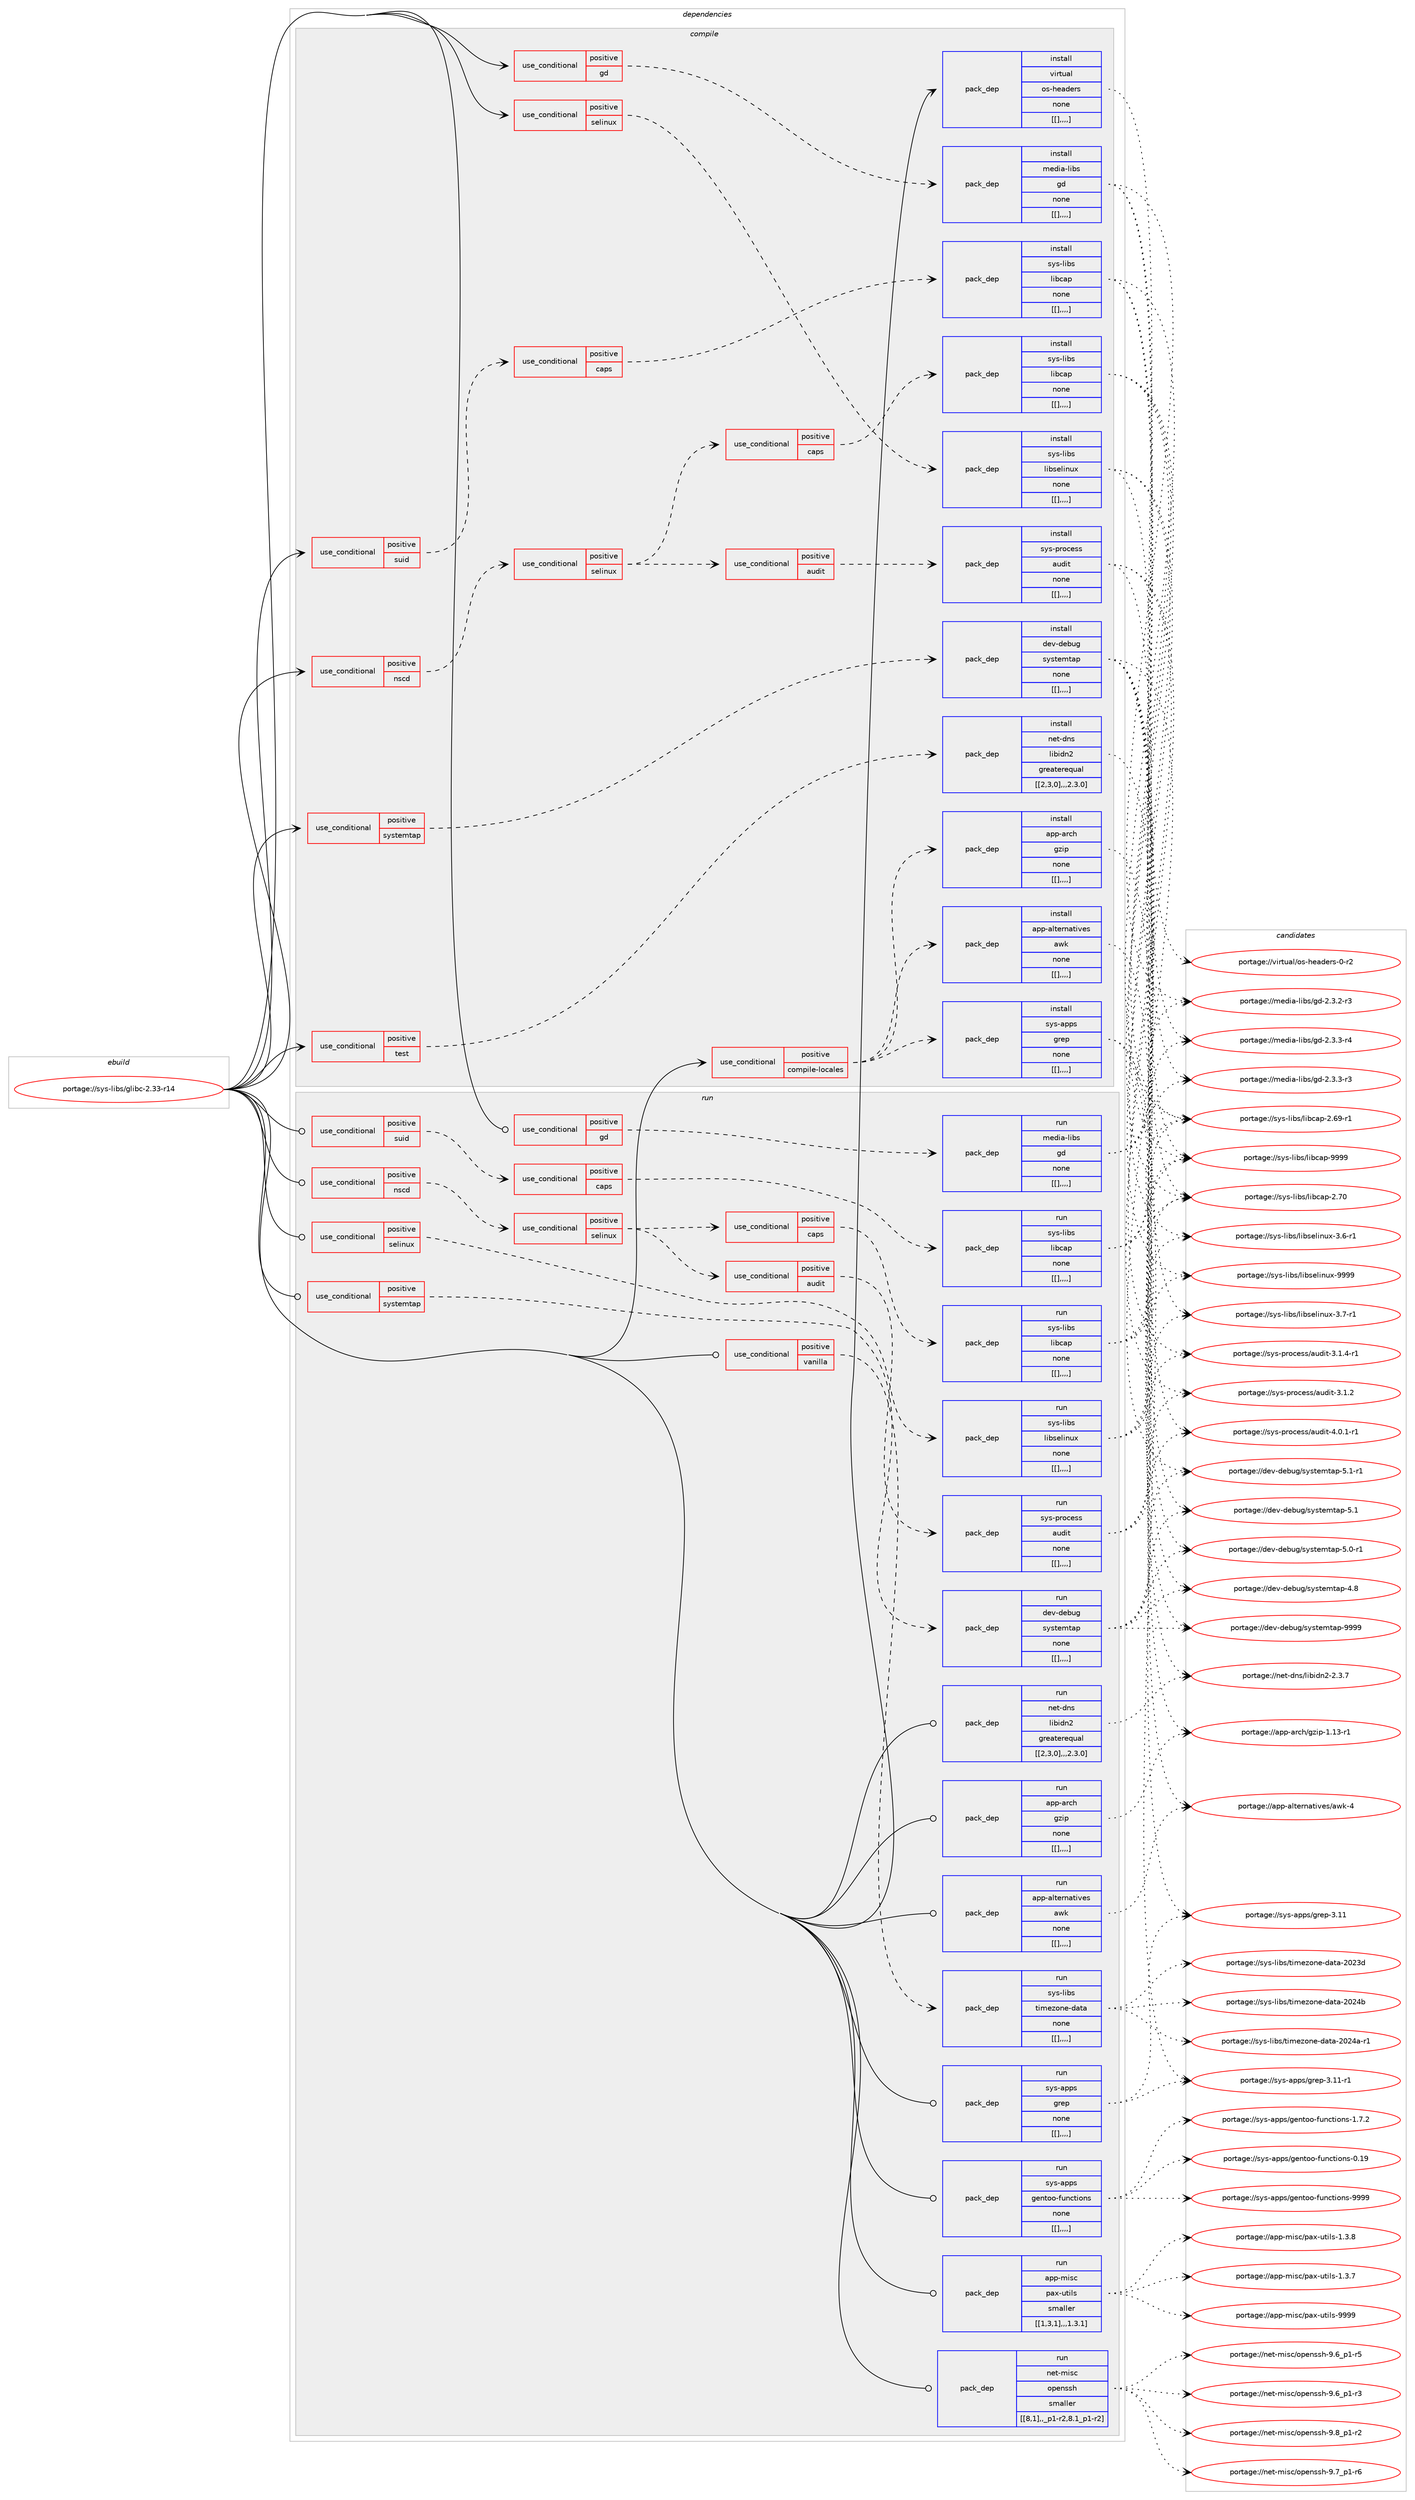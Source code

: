 digraph prolog {

# *************
# Graph options
# *************

newrank=true;
concentrate=true;
compound=true;
graph [rankdir=LR,fontname=Helvetica,fontsize=10,ranksep=1.5];#, ranksep=2.5, nodesep=0.2];
edge  [arrowhead=vee];
node  [fontname=Helvetica,fontsize=10];

# **********
# The ebuild
# **********

subgraph cluster_leftcol {
color=gray;
label=<<i>ebuild</i>>;
id [label="portage://sys-libs/glibc-2.33-r14", color=red, width=4, href="../sys-libs/glibc-2.33-r14.svg"];
}

# ****************
# The dependencies
# ****************

subgraph cluster_midcol {
color=gray;
label=<<i>dependencies</i>>;
subgraph cluster_compile {
fillcolor="#eeeeee";
style=filled;
label=<<i>compile</i>>;
subgraph cond9211 {
dependency25004 [label=<<TABLE BORDER="0" CELLBORDER="1" CELLSPACING="0" CELLPADDING="4"><TR><TD ROWSPAN="3" CELLPADDING="10">use_conditional</TD></TR><TR><TD>positive</TD></TR><TR><TD>compile-locales</TD></TR></TABLE>>, shape=none, color=red];
subgraph pack15717 {
dependency25005 [label=<<TABLE BORDER="0" CELLBORDER="1" CELLSPACING="0" CELLPADDING="4" WIDTH="220"><TR><TD ROWSPAN="6" CELLPADDING="30">pack_dep</TD></TR><TR><TD WIDTH="110">install</TD></TR><TR><TD>app-arch</TD></TR><TR><TD>gzip</TD></TR><TR><TD>none</TD></TR><TR><TD>[[],,,,]</TD></TR></TABLE>>, shape=none, color=blue];
}
dependency25004:e -> dependency25005:w [weight=20,style="dashed",arrowhead="vee"];
subgraph pack15718 {
dependency25006 [label=<<TABLE BORDER="0" CELLBORDER="1" CELLSPACING="0" CELLPADDING="4" WIDTH="220"><TR><TD ROWSPAN="6" CELLPADDING="30">pack_dep</TD></TR><TR><TD WIDTH="110">install</TD></TR><TR><TD>sys-apps</TD></TR><TR><TD>grep</TD></TR><TR><TD>none</TD></TR><TR><TD>[[],,,,]</TD></TR></TABLE>>, shape=none, color=blue];
}
dependency25004:e -> dependency25006:w [weight=20,style="dashed",arrowhead="vee"];
subgraph pack15719 {
dependency25007 [label=<<TABLE BORDER="0" CELLBORDER="1" CELLSPACING="0" CELLPADDING="4" WIDTH="220"><TR><TD ROWSPAN="6" CELLPADDING="30">pack_dep</TD></TR><TR><TD WIDTH="110">install</TD></TR><TR><TD>app-alternatives</TD></TR><TR><TD>awk</TD></TR><TR><TD>none</TD></TR><TR><TD>[[],,,,]</TD></TR></TABLE>>, shape=none, color=blue];
}
dependency25004:e -> dependency25007:w [weight=20,style="dashed",arrowhead="vee"];
}
id:e -> dependency25004:w [weight=20,style="solid",arrowhead="vee"];
subgraph cond9212 {
dependency25008 [label=<<TABLE BORDER="0" CELLBORDER="1" CELLSPACING="0" CELLPADDING="4"><TR><TD ROWSPAN="3" CELLPADDING="10">use_conditional</TD></TR><TR><TD>positive</TD></TR><TR><TD>gd</TD></TR></TABLE>>, shape=none, color=red];
subgraph pack15720 {
dependency25009 [label=<<TABLE BORDER="0" CELLBORDER="1" CELLSPACING="0" CELLPADDING="4" WIDTH="220"><TR><TD ROWSPAN="6" CELLPADDING="30">pack_dep</TD></TR><TR><TD WIDTH="110">install</TD></TR><TR><TD>media-libs</TD></TR><TR><TD>gd</TD></TR><TR><TD>none</TD></TR><TR><TD>[[],,,,]</TD></TR></TABLE>>, shape=none, color=blue];
}
dependency25008:e -> dependency25009:w [weight=20,style="dashed",arrowhead="vee"];
}
id:e -> dependency25008:w [weight=20,style="solid",arrowhead="vee"];
subgraph cond9213 {
dependency25010 [label=<<TABLE BORDER="0" CELLBORDER="1" CELLSPACING="0" CELLPADDING="4"><TR><TD ROWSPAN="3" CELLPADDING="10">use_conditional</TD></TR><TR><TD>positive</TD></TR><TR><TD>nscd</TD></TR></TABLE>>, shape=none, color=red];
subgraph cond9214 {
dependency25011 [label=<<TABLE BORDER="0" CELLBORDER="1" CELLSPACING="0" CELLPADDING="4"><TR><TD ROWSPAN="3" CELLPADDING="10">use_conditional</TD></TR><TR><TD>positive</TD></TR><TR><TD>selinux</TD></TR></TABLE>>, shape=none, color=red];
subgraph cond9215 {
dependency25012 [label=<<TABLE BORDER="0" CELLBORDER="1" CELLSPACING="0" CELLPADDING="4"><TR><TD ROWSPAN="3" CELLPADDING="10">use_conditional</TD></TR><TR><TD>positive</TD></TR><TR><TD>audit</TD></TR></TABLE>>, shape=none, color=red];
subgraph pack15721 {
dependency25013 [label=<<TABLE BORDER="0" CELLBORDER="1" CELLSPACING="0" CELLPADDING="4" WIDTH="220"><TR><TD ROWSPAN="6" CELLPADDING="30">pack_dep</TD></TR><TR><TD WIDTH="110">install</TD></TR><TR><TD>sys-process</TD></TR><TR><TD>audit</TD></TR><TR><TD>none</TD></TR><TR><TD>[[],,,,]</TD></TR></TABLE>>, shape=none, color=blue];
}
dependency25012:e -> dependency25013:w [weight=20,style="dashed",arrowhead="vee"];
}
dependency25011:e -> dependency25012:w [weight=20,style="dashed",arrowhead="vee"];
subgraph cond9216 {
dependency25014 [label=<<TABLE BORDER="0" CELLBORDER="1" CELLSPACING="0" CELLPADDING="4"><TR><TD ROWSPAN="3" CELLPADDING="10">use_conditional</TD></TR><TR><TD>positive</TD></TR><TR><TD>caps</TD></TR></TABLE>>, shape=none, color=red];
subgraph pack15722 {
dependency25015 [label=<<TABLE BORDER="0" CELLBORDER="1" CELLSPACING="0" CELLPADDING="4" WIDTH="220"><TR><TD ROWSPAN="6" CELLPADDING="30">pack_dep</TD></TR><TR><TD WIDTH="110">install</TD></TR><TR><TD>sys-libs</TD></TR><TR><TD>libcap</TD></TR><TR><TD>none</TD></TR><TR><TD>[[],,,,]</TD></TR></TABLE>>, shape=none, color=blue];
}
dependency25014:e -> dependency25015:w [weight=20,style="dashed",arrowhead="vee"];
}
dependency25011:e -> dependency25014:w [weight=20,style="dashed",arrowhead="vee"];
}
dependency25010:e -> dependency25011:w [weight=20,style="dashed",arrowhead="vee"];
}
id:e -> dependency25010:w [weight=20,style="solid",arrowhead="vee"];
subgraph cond9217 {
dependency25016 [label=<<TABLE BORDER="0" CELLBORDER="1" CELLSPACING="0" CELLPADDING="4"><TR><TD ROWSPAN="3" CELLPADDING="10">use_conditional</TD></TR><TR><TD>positive</TD></TR><TR><TD>selinux</TD></TR></TABLE>>, shape=none, color=red];
subgraph pack15723 {
dependency25017 [label=<<TABLE BORDER="0" CELLBORDER="1" CELLSPACING="0" CELLPADDING="4" WIDTH="220"><TR><TD ROWSPAN="6" CELLPADDING="30">pack_dep</TD></TR><TR><TD WIDTH="110">install</TD></TR><TR><TD>sys-libs</TD></TR><TR><TD>libselinux</TD></TR><TR><TD>none</TD></TR><TR><TD>[[],,,,]</TD></TR></TABLE>>, shape=none, color=blue];
}
dependency25016:e -> dependency25017:w [weight=20,style="dashed",arrowhead="vee"];
}
id:e -> dependency25016:w [weight=20,style="solid",arrowhead="vee"];
subgraph cond9218 {
dependency25018 [label=<<TABLE BORDER="0" CELLBORDER="1" CELLSPACING="0" CELLPADDING="4"><TR><TD ROWSPAN="3" CELLPADDING="10">use_conditional</TD></TR><TR><TD>positive</TD></TR><TR><TD>suid</TD></TR></TABLE>>, shape=none, color=red];
subgraph cond9219 {
dependency25019 [label=<<TABLE BORDER="0" CELLBORDER="1" CELLSPACING="0" CELLPADDING="4"><TR><TD ROWSPAN="3" CELLPADDING="10">use_conditional</TD></TR><TR><TD>positive</TD></TR><TR><TD>caps</TD></TR></TABLE>>, shape=none, color=red];
subgraph pack15724 {
dependency25020 [label=<<TABLE BORDER="0" CELLBORDER="1" CELLSPACING="0" CELLPADDING="4" WIDTH="220"><TR><TD ROWSPAN="6" CELLPADDING="30">pack_dep</TD></TR><TR><TD WIDTH="110">install</TD></TR><TR><TD>sys-libs</TD></TR><TR><TD>libcap</TD></TR><TR><TD>none</TD></TR><TR><TD>[[],,,,]</TD></TR></TABLE>>, shape=none, color=blue];
}
dependency25019:e -> dependency25020:w [weight=20,style="dashed",arrowhead="vee"];
}
dependency25018:e -> dependency25019:w [weight=20,style="dashed",arrowhead="vee"];
}
id:e -> dependency25018:w [weight=20,style="solid",arrowhead="vee"];
subgraph cond9220 {
dependency25021 [label=<<TABLE BORDER="0" CELLBORDER="1" CELLSPACING="0" CELLPADDING="4"><TR><TD ROWSPAN="3" CELLPADDING="10">use_conditional</TD></TR><TR><TD>positive</TD></TR><TR><TD>systemtap</TD></TR></TABLE>>, shape=none, color=red];
subgraph pack15725 {
dependency25022 [label=<<TABLE BORDER="0" CELLBORDER="1" CELLSPACING="0" CELLPADDING="4" WIDTH="220"><TR><TD ROWSPAN="6" CELLPADDING="30">pack_dep</TD></TR><TR><TD WIDTH="110">install</TD></TR><TR><TD>dev-debug</TD></TR><TR><TD>systemtap</TD></TR><TR><TD>none</TD></TR><TR><TD>[[],,,,]</TD></TR></TABLE>>, shape=none, color=blue];
}
dependency25021:e -> dependency25022:w [weight=20,style="dashed",arrowhead="vee"];
}
id:e -> dependency25021:w [weight=20,style="solid",arrowhead="vee"];
subgraph cond9221 {
dependency25023 [label=<<TABLE BORDER="0" CELLBORDER="1" CELLSPACING="0" CELLPADDING="4"><TR><TD ROWSPAN="3" CELLPADDING="10">use_conditional</TD></TR><TR><TD>positive</TD></TR><TR><TD>test</TD></TR></TABLE>>, shape=none, color=red];
subgraph pack15726 {
dependency25024 [label=<<TABLE BORDER="0" CELLBORDER="1" CELLSPACING="0" CELLPADDING="4" WIDTH="220"><TR><TD ROWSPAN="6" CELLPADDING="30">pack_dep</TD></TR><TR><TD WIDTH="110">install</TD></TR><TR><TD>net-dns</TD></TR><TR><TD>libidn2</TD></TR><TR><TD>greaterequal</TD></TR><TR><TD>[[2,3,0],,,2.3.0]</TD></TR></TABLE>>, shape=none, color=blue];
}
dependency25023:e -> dependency25024:w [weight=20,style="dashed",arrowhead="vee"];
}
id:e -> dependency25023:w [weight=20,style="solid",arrowhead="vee"];
subgraph pack15727 {
dependency25025 [label=<<TABLE BORDER="0" CELLBORDER="1" CELLSPACING="0" CELLPADDING="4" WIDTH="220"><TR><TD ROWSPAN="6" CELLPADDING="30">pack_dep</TD></TR><TR><TD WIDTH="110">install</TD></TR><TR><TD>virtual</TD></TR><TR><TD>os-headers</TD></TR><TR><TD>none</TD></TR><TR><TD>[[],,,,]</TD></TR></TABLE>>, shape=none, color=blue];
}
id:e -> dependency25025:w [weight=20,style="solid",arrowhead="vee"];
}
subgraph cluster_compileandrun {
fillcolor="#eeeeee";
style=filled;
label=<<i>compile and run</i>>;
}
subgraph cluster_run {
fillcolor="#eeeeee";
style=filled;
label=<<i>run</i>>;
subgraph cond9222 {
dependency25026 [label=<<TABLE BORDER="0" CELLBORDER="1" CELLSPACING="0" CELLPADDING="4"><TR><TD ROWSPAN="3" CELLPADDING="10">use_conditional</TD></TR><TR><TD>positive</TD></TR><TR><TD>gd</TD></TR></TABLE>>, shape=none, color=red];
subgraph pack15728 {
dependency25027 [label=<<TABLE BORDER="0" CELLBORDER="1" CELLSPACING="0" CELLPADDING="4" WIDTH="220"><TR><TD ROWSPAN="6" CELLPADDING="30">pack_dep</TD></TR><TR><TD WIDTH="110">run</TD></TR><TR><TD>media-libs</TD></TR><TR><TD>gd</TD></TR><TR><TD>none</TD></TR><TR><TD>[[],,,,]</TD></TR></TABLE>>, shape=none, color=blue];
}
dependency25026:e -> dependency25027:w [weight=20,style="dashed",arrowhead="vee"];
}
id:e -> dependency25026:w [weight=20,style="solid",arrowhead="odot"];
subgraph cond9223 {
dependency25028 [label=<<TABLE BORDER="0" CELLBORDER="1" CELLSPACING="0" CELLPADDING="4"><TR><TD ROWSPAN="3" CELLPADDING="10">use_conditional</TD></TR><TR><TD>positive</TD></TR><TR><TD>nscd</TD></TR></TABLE>>, shape=none, color=red];
subgraph cond9224 {
dependency25029 [label=<<TABLE BORDER="0" CELLBORDER="1" CELLSPACING="0" CELLPADDING="4"><TR><TD ROWSPAN="3" CELLPADDING="10">use_conditional</TD></TR><TR><TD>positive</TD></TR><TR><TD>selinux</TD></TR></TABLE>>, shape=none, color=red];
subgraph cond9225 {
dependency25030 [label=<<TABLE BORDER="0" CELLBORDER="1" CELLSPACING="0" CELLPADDING="4"><TR><TD ROWSPAN="3" CELLPADDING="10">use_conditional</TD></TR><TR><TD>positive</TD></TR><TR><TD>audit</TD></TR></TABLE>>, shape=none, color=red];
subgraph pack15729 {
dependency25031 [label=<<TABLE BORDER="0" CELLBORDER="1" CELLSPACING="0" CELLPADDING="4" WIDTH="220"><TR><TD ROWSPAN="6" CELLPADDING="30">pack_dep</TD></TR><TR><TD WIDTH="110">run</TD></TR><TR><TD>sys-process</TD></TR><TR><TD>audit</TD></TR><TR><TD>none</TD></TR><TR><TD>[[],,,,]</TD></TR></TABLE>>, shape=none, color=blue];
}
dependency25030:e -> dependency25031:w [weight=20,style="dashed",arrowhead="vee"];
}
dependency25029:e -> dependency25030:w [weight=20,style="dashed",arrowhead="vee"];
subgraph cond9226 {
dependency25032 [label=<<TABLE BORDER="0" CELLBORDER="1" CELLSPACING="0" CELLPADDING="4"><TR><TD ROWSPAN="3" CELLPADDING="10">use_conditional</TD></TR><TR><TD>positive</TD></TR><TR><TD>caps</TD></TR></TABLE>>, shape=none, color=red];
subgraph pack15730 {
dependency25033 [label=<<TABLE BORDER="0" CELLBORDER="1" CELLSPACING="0" CELLPADDING="4" WIDTH="220"><TR><TD ROWSPAN="6" CELLPADDING="30">pack_dep</TD></TR><TR><TD WIDTH="110">run</TD></TR><TR><TD>sys-libs</TD></TR><TR><TD>libcap</TD></TR><TR><TD>none</TD></TR><TR><TD>[[],,,,]</TD></TR></TABLE>>, shape=none, color=blue];
}
dependency25032:e -> dependency25033:w [weight=20,style="dashed",arrowhead="vee"];
}
dependency25029:e -> dependency25032:w [weight=20,style="dashed",arrowhead="vee"];
}
dependency25028:e -> dependency25029:w [weight=20,style="dashed",arrowhead="vee"];
}
id:e -> dependency25028:w [weight=20,style="solid",arrowhead="odot"];
subgraph cond9227 {
dependency25034 [label=<<TABLE BORDER="0" CELLBORDER="1" CELLSPACING="0" CELLPADDING="4"><TR><TD ROWSPAN="3" CELLPADDING="10">use_conditional</TD></TR><TR><TD>positive</TD></TR><TR><TD>selinux</TD></TR></TABLE>>, shape=none, color=red];
subgraph pack15731 {
dependency25035 [label=<<TABLE BORDER="0" CELLBORDER="1" CELLSPACING="0" CELLPADDING="4" WIDTH="220"><TR><TD ROWSPAN="6" CELLPADDING="30">pack_dep</TD></TR><TR><TD WIDTH="110">run</TD></TR><TR><TD>sys-libs</TD></TR><TR><TD>libselinux</TD></TR><TR><TD>none</TD></TR><TR><TD>[[],,,,]</TD></TR></TABLE>>, shape=none, color=blue];
}
dependency25034:e -> dependency25035:w [weight=20,style="dashed",arrowhead="vee"];
}
id:e -> dependency25034:w [weight=20,style="solid",arrowhead="odot"];
subgraph cond9228 {
dependency25036 [label=<<TABLE BORDER="0" CELLBORDER="1" CELLSPACING="0" CELLPADDING="4"><TR><TD ROWSPAN="3" CELLPADDING="10">use_conditional</TD></TR><TR><TD>positive</TD></TR><TR><TD>suid</TD></TR></TABLE>>, shape=none, color=red];
subgraph cond9229 {
dependency25037 [label=<<TABLE BORDER="0" CELLBORDER="1" CELLSPACING="0" CELLPADDING="4"><TR><TD ROWSPAN="3" CELLPADDING="10">use_conditional</TD></TR><TR><TD>positive</TD></TR><TR><TD>caps</TD></TR></TABLE>>, shape=none, color=red];
subgraph pack15732 {
dependency25038 [label=<<TABLE BORDER="0" CELLBORDER="1" CELLSPACING="0" CELLPADDING="4" WIDTH="220"><TR><TD ROWSPAN="6" CELLPADDING="30">pack_dep</TD></TR><TR><TD WIDTH="110">run</TD></TR><TR><TD>sys-libs</TD></TR><TR><TD>libcap</TD></TR><TR><TD>none</TD></TR><TR><TD>[[],,,,]</TD></TR></TABLE>>, shape=none, color=blue];
}
dependency25037:e -> dependency25038:w [weight=20,style="dashed",arrowhead="vee"];
}
dependency25036:e -> dependency25037:w [weight=20,style="dashed",arrowhead="vee"];
}
id:e -> dependency25036:w [weight=20,style="solid",arrowhead="odot"];
subgraph cond9230 {
dependency25039 [label=<<TABLE BORDER="0" CELLBORDER="1" CELLSPACING="0" CELLPADDING="4"><TR><TD ROWSPAN="3" CELLPADDING="10">use_conditional</TD></TR><TR><TD>positive</TD></TR><TR><TD>systemtap</TD></TR></TABLE>>, shape=none, color=red];
subgraph pack15733 {
dependency25040 [label=<<TABLE BORDER="0" CELLBORDER="1" CELLSPACING="0" CELLPADDING="4" WIDTH="220"><TR><TD ROWSPAN="6" CELLPADDING="30">pack_dep</TD></TR><TR><TD WIDTH="110">run</TD></TR><TR><TD>dev-debug</TD></TR><TR><TD>systemtap</TD></TR><TR><TD>none</TD></TR><TR><TD>[[],,,,]</TD></TR></TABLE>>, shape=none, color=blue];
}
dependency25039:e -> dependency25040:w [weight=20,style="dashed",arrowhead="vee"];
}
id:e -> dependency25039:w [weight=20,style="solid",arrowhead="odot"];
subgraph cond9231 {
dependency25041 [label=<<TABLE BORDER="0" CELLBORDER="1" CELLSPACING="0" CELLPADDING="4"><TR><TD ROWSPAN="3" CELLPADDING="10">use_conditional</TD></TR><TR><TD>positive</TD></TR><TR><TD>vanilla</TD></TR></TABLE>>, shape=none, color=red];
subgraph pack15734 {
dependency25042 [label=<<TABLE BORDER="0" CELLBORDER="1" CELLSPACING="0" CELLPADDING="4" WIDTH="220"><TR><TD ROWSPAN="6" CELLPADDING="30">pack_dep</TD></TR><TR><TD WIDTH="110">run</TD></TR><TR><TD>sys-libs</TD></TR><TR><TD>timezone-data</TD></TR><TR><TD>none</TD></TR><TR><TD>[[],,,,]</TD></TR></TABLE>>, shape=none, color=blue];
}
dependency25041:e -> dependency25042:w [weight=20,style="dashed",arrowhead="vee"];
}
id:e -> dependency25041:w [weight=20,style="solid",arrowhead="odot"];
subgraph pack15735 {
dependency25043 [label=<<TABLE BORDER="0" CELLBORDER="1" CELLSPACING="0" CELLPADDING="4" WIDTH="220"><TR><TD ROWSPAN="6" CELLPADDING="30">pack_dep</TD></TR><TR><TD WIDTH="110">run</TD></TR><TR><TD>app-alternatives</TD></TR><TR><TD>awk</TD></TR><TR><TD>none</TD></TR><TR><TD>[[],,,,]</TD></TR></TABLE>>, shape=none, color=blue];
}
id:e -> dependency25043:w [weight=20,style="solid",arrowhead="odot"];
subgraph pack15736 {
dependency25044 [label=<<TABLE BORDER="0" CELLBORDER="1" CELLSPACING="0" CELLPADDING="4" WIDTH="220"><TR><TD ROWSPAN="6" CELLPADDING="30">pack_dep</TD></TR><TR><TD WIDTH="110">run</TD></TR><TR><TD>app-arch</TD></TR><TR><TD>gzip</TD></TR><TR><TD>none</TD></TR><TR><TD>[[],,,,]</TD></TR></TABLE>>, shape=none, color=blue];
}
id:e -> dependency25044:w [weight=20,style="solid",arrowhead="odot"];
subgraph pack15737 {
dependency25045 [label=<<TABLE BORDER="0" CELLBORDER="1" CELLSPACING="0" CELLPADDING="4" WIDTH="220"><TR><TD ROWSPAN="6" CELLPADDING="30">pack_dep</TD></TR><TR><TD WIDTH="110">run</TD></TR><TR><TD>net-dns</TD></TR><TR><TD>libidn2</TD></TR><TR><TD>greaterequal</TD></TR><TR><TD>[[2,3,0],,,2.3.0]</TD></TR></TABLE>>, shape=none, color=blue];
}
id:e -> dependency25045:w [weight=20,style="solid",arrowhead="odot"];
subgraph pack15738 {
dependency25046 [label=<<TABLE BORDER="0" CELLBORDER="1" CELLSPACING="0" CELLPADDING="4" WIDTH="220"><TR><TD ROWSPAN="6" CELLPADDING="30">pack_dep</TD></TR><TR><TD WIDTH="110">run</TD></TR><TR><TD>sys-apps</TD></TR><TR><TD>gentoo-functions</TD></TR><TR><TD>none</TD></TR><TR><TD>[[],,,,]</TD></TR></TABLE>>, shape=none, color=blue];
}
id:e -> dependency25046:w [weight=20,style="solid",arrowhead="odot"];
subgraph pack15739 {
dependency25047 [label=<<TABLE BORDER="0" CELLBORDER="1" CELLSPACING="0" CELLPADDING="4" WIDTH="220"><TR><TD ROWSPAN="6" CELLPADDING="30">pack_dep</TD></TR><TR><TD WIDTH="110">run</TD></TR><TR><TD>sys-apps</TD></TR><TR><TD>grep</TD></TR><TR><TD>none</TD></TR><TR><TD>[[],,,,]</TD></TR></TABLE>>, shape=none, color=blue];
}
id:e -> dependency25047:w [weight=20,style="solid",arrowhead="odot"];
subgraph pack15740 {
dependency25048 [label=<<TABLE BORDER="0" CELLBORDER="1" CELLSPACING="0" CELLPADDING="4" WIDTH="220"><TR><TD ROWSPAN="6" CELLPADDING="30">pack_dep</TD></TR><TR><TD WIDTH="110">run</TD></TR><TR><TD>app-misc</TD></TR><TR><TD>pax-utils</TD></TR><TR><TD>smaller</TD></TR><TR><TD>[[1,3,1],,,1.3.1]</TD></TR></TABLE>>, shape=none, color=blue];
}
id:e -> dependency25048:w [weight=20,style="solid",arrowhead="odot"];
subgraph pack15741 {
dependency25049 [label=<<TABLE BORDER="0" CELLBORDER="1" CELLSPACING="0" CELLPADDING="4" WIDTH="220"><TR><TD ROWSPAN="6" CELLPADDING="30">pack_dep</TD></TR><TR><TD WIDTH="110">run</TD></TR><TR><TD>net-misc</TD></TR><TR><TD>openssh</TD></TR><TR><TD>smaller</TD></TR><TR><TD>[[8,1],,_p1-r2,8.1_p1-r2]</TD></TR></TABLE>>, shape=none, color=blue];
}
id:e -> dependency25049:w [weight=20,style="solid",arrowhead="odot"];
}
}

# **************
# The candidates
# **************

subgraph cluster_choices {
rank=same;
color=gray;
label=<<i>candidates</i>>;

subgraph choice15717 {
color=black;
nodesep=1;
choice971121124597114991044710312210511245494649514511449 [label="portage://app-arch/gzip-1.13-r1", color=red, width=4,href="../app-arch/gzip-1.13-r1.svg"];
dependency25005:e -> choice971121124597114991044710312210511245494649514511449:w [style=dotted,weight="100"];
}
subgraph choice15718 {
color=black;
nodesep=1;
choice11512111545971121121154710311410111245514649494511449 [label="portage://sys-apps/grep-3.11-r1", color=red, width=4,href="../sys-apps/grep-3.11-r1.svg"];
choice1151211154597112112115471031141011124551464949 [label="portage://sys-apps/grep-3.11", color=red, width=4,href="../sys-apps/grep-3.11.svg"];
dependency25006:e -> choice11512111545971121121154710311410111245514649494511449:w [style=dotted,weight="100"];
dependency25006:e -> choice1151211154597112112115471031141011124551464949:w [style=dotted,weight="100"];
}
subgraph choice15719 {
color=black;
nodesep=1;
choice9711211245971081161011141109711610511810111547971191074552 [label="portage://app-alternatives/awk-4", color=red, width=4,href="../app-alternatives/awk-4.svg"];
dependency25007:e -> choice9711211245971081161011141109711610511810111547971191074552:w [style=dotted,weight="100"];
}
subgraph choice15720 {
color=black;
nodesep=1;
choice109101100105974510810598115471031004550465146514511452 [label="portage://media-libs/gd-2.3.3-r4", color=red, width=4,href="../media-libs/gd-2.3.3-r4.svg"];
choice109101100105974510810598115471031004550465146514511451 [label="portage://media-libs/gd-2.3.3-r3", color=red, width=4,href="../media-libs/gd-2.3.3-r3.svg"];
choice109101100105974510810598115471031004550465146504511451 [label="portage://media-libs/gd-2.3.2-r3", color=red, width=4,href="../media-libs/gd-2.3.2-r3.svg"];
dependency25009:e -> choice109101100105974510810598115471031004550465146514511452:w [style=dotted,weight="100"];
dependency25009:e -> choice109101100105974510810598115471031004550465146514511451:w [style=dotted,weight="100"];
dependency25009:e -> choice109101100105974510810598115471031004550465146504511451:w [style=dotted,weight="100"];
}
subgraph choice15721 {
color=black;
nodesep=1;
choice115121115451121141119910111511547971171001051164552464846494511449 [label="portage://sys-process/audit-4.0.1-r1", color=red, width=4,href="../sys-process/audit-4.0.1-r1.svg"];
choice115121115451121141119910111511547971171001051164551464946524511449 [label="portage://sys-process/audit-3.1.4-r1", color=red, width=4,href="../sys-process/audit-3.1.4-r1.svg"];
choice11512111545112114111991011151154797117100105116455146494650 [label="portage://sys-process/audit-3.1.2", color=red, width=4,href="../sys-process/audit-3.1.2.svg"];
dependency25013:e -> choice115121115451121141119910111511547971171001051164552464846494511449:w [style=dotted,weight="100"];
dependency25013:e -> choice115121115451121141119910111511547971171001051164551464946524511449:w [style=dotted,weight="100"];
dependency25013:e -> choice11512111545112114111991011151154797117100105116455146494650:w [style=dotted,weight="100"];
}
subgraph choice15722 {
color=black;
nodesep=1;
choice1151211154510810598115471081059899971124557575757 [label="portage://sys-libs/libcap-9999", color=red, width=4,href="../sys-libs/libcap-9999.svg"];
choice1151211154510810598115471081059899971124550465548 [label="portage://sys-libs/libcap-2.70", color=red, width=4,href="../sys-libs/libcap-2.70.svg"];
choice11512111545108105981154710810598999711245504654574511449 [label="portage://sys-libs/libcap-2.69-r1", color=red, width=4,href="../sys-libs/libcap-2.69-r1.svg"];
dependency25015:e -> choice1151211154510810598115471081059899971124557575757:w [style=dotted,weight="100"];
dependency25015:e -> choice1151211154510810598115471081059899971124550465548:w [style=dotted,weight="100"];
dependency25015:e -> choice11512111545108105981154710810598999711245504654574511449:w [style=dotted,weight="100"];
}
subgraph choice15723 {
color=black;
nodesep=1;
choice115121115451081059811547108105981151011081051101171204557575757 [label="portage://sys-libs/libselinux-9999", color=red, width=4,href="../sys-libs/libselinux-9999.svg"];
choice11512111545108105981154710810598115101108105110117120455146554511449 [label="portage://sys-libs/libselinux-3.7-r1", color=red, width=4,href="../sys-libs/libselinux-3.7-r1.svg"];
choice11512111545108105981154710810598115101108105110117120455146544511449 [label="portage://sys-libs/libselinux-3.6-r1", color=red, width=4,href="../sys-libs/libselinux-3.6-r1.svg"];
dependency25017:e -> choice115121115451081059811547108105981151011081051101171204557575757:w [style=dotted,weight="100"];
dependency25017:e -> choice11512111545108105981154710810598115101108105110117120455146554511449:w [style=dotted,weight="100"];
dependency25017:e -> choice11512111545108105981154710810598115101108105110117120455146544511449:w [style=dotted,weight="100"];
}
subgraph choice15724 {
color=black;
nodesep=1;
choice1151211154510810598115471081059899971124557575757 [label="portage://sys-libs/libcap-9999", color=red, width=4,href="../sys-libs/libcap-9999.svg"];
choice1151211154510810598115471081059899971124550465548 [label="portage://sys-libs/libcap-2.70", color=red, width=4,href="../sys-libs/libcap-2.70.svg"];
choice11512111545108105981154710810598999711245504654574511449 [label="portage://sys-libs/libcap-2.69-r1", color=red, width=4,href="../sys-libs/libcap-2.69-r1.svg"];
dependency25020:e -> choice1151211154510810598115471081059899971124557575757:w [style=dotted,weight="100"];
dependency25020:e -> choice1151211154510810598115471081059899971124550465548:w [style=dotted,weight="100"];
dependency25020:e -> choice11512111545108105981154710810598999711245504654574511449:w [style=dotted,weight="100"];
}
subgraph choice15725 {
color=black;
nodesep=1;
choice100101118451001019811710347115121115116101109116971124557575757 [label="portage://dev-debug/systemtap-9999", color=red, width=4,href="../dev-debug/systemtap-9999.svg"];
choice10010111845100101981171034711512111511610110911697112455346494511449 [label="portage://dev-debug/systemtap-5.1-r1", color=red, width=4,href="../dev-debug/systemtap-5.1-r1.svg"];
choice1001011184510010198117103471151211151161011091169711245534649 [label="portage://dev-debug/systemtap-5.1", color=red, width=4,href="../dev-debug/systemtap-5.1.svg"];
choice10010111845100101981171034711512111511610110911697112455346484511449 [label="portage://dev-debug/systemtap-5.0-r1", color=red, width=4,href="../dev-debug/systemtap-5.0-r1.svg"];
choice1001011184510010198117103471151211151161011091169711245524656 [label="portage://dev-debug/systemtap-4.8", color=red, width=4,href="../dev-debug/systemtap-4.8.svg"];
dependency25022:e -> choice100101118451001019811710347115121115116101109116971124557575757:w [style=dotted,weight="100"];
dependency25022:e -> choice10010111845100101981171034711512111511610110911697112455346494511449:w [style=dotted,weight="100"];
dependency25022:e -> choice1001011184510010198117103471151211151161011091169711245534649:w [style=dotted,weight="100"];
dependency25022:e -> choice10010111845100101981171034711512111511610110911697112455346484511449:w [style=dotted,weight="100"];
dependency25022:e -> choice1001011184510010198117103471151211151161011091169711245524656:w [style=dotted,weight="100"];
}
subgraph choice15726 {
color=black;
nodesep=1;
choice11010111645100110115471081059810510011050455046514655 [label="portage://net-dns/libidn2-2.3.7", color=red, width=4,href="../net-dns/libidn2-2.3.7.svg"];
dependency25024:e -> choice11010111645100110115471081059810510011050455046514655:w [style=dotted,weight="100"];
}
subgraph choice15727 {
color=black;
nodesep=1;
choice1181051141161179710847111115451041019710010111411545484511450 [label="portage://virtual/os-headers-0-r2", color=red, width=4,href="../virtual/os-headers-0-r2.svg"];
dependency25025:e -> choice1181051141161179710847111115451041019710010111411545484511450:w [style=dotted,weight="100"];
}
subgraph choice15728 {
color=black;
nodesep=1;
choice109101100105974510810598115471031004550465146514511452 [label="portage://media-libs/gd-2.3.3-r4", color=red, width=4,href="../media-libs/gd-2.3.3-r4.svg"];
choice109101100105974510810598115471031004550465146514511451 [label="portage://media-libs/gd-2.3.3-r3", color=red, width=4,href="../media-libs/gd-2.3.3-r3.svg"];
choice109101100105974510810598115471031004550465146504511451 [label="portage://media-libs/gd-2.3.2-r3", color=red, width=4,href="../media-libs/gd-2.3.2-r3.svg"];
dependency25027:e -> choice109101100105974510810598115471031004550465146514511452:w [style=dotted,weight="100"];
dependency25027:e -> choice109101100105974510810598115471031004550465146514511451:w [style=dotted,weight="100"];
dependency25027:e -> choice109101100105974510810598115471031004550465146504511451:w [style=dotted,weight="100"];
}
subgraph choice15729 {
color=black;
nodesep=1;
choice115121115451121141119910111511547971171001051164552464846494511449 [label="portage://sys-process/audit-4.0.1-r1", color=red, width=4,href="../sys-process/audit-4.0.1-r1.svg"];
choice115121115451121141119910111511547971171001051164551464946524511449 [label="portage://sys-process/audit-3.1.4-r1", color=red, width=4,href="../sys-process/audit-3.1.4-r1.svg"];
choice11512111545112114111991011151154797117100105116455146494650 [label="portage://sys-process/audit-3.1.2", color=red, width=4,href="../sys-process/audit-3.1.2.svg"];
dependency25031:e -> choice115121115451121141119910111511547971171001051164552464846494511449:w [style=dotted,weight="100"];
dependency25031:e -> choice115121115451121141119910111511547971171001051164551464946524511449:w [style=dotted,weight="100"];
dependency25031:e -> choice11512111545112114111991011151154797117100105116455146494650:w [style=dotted,weight="100"];
}
subgraph choice15730 {
color=black;
nodesep=1;
choice1151211154510810598115471081059899971124557575757 [label="portage://sys-libs/libcap-9999", color=red, width=4,href="../sys-libs/libcap-9999.svg"];
choice1151211154510810598115471081059899971124550465548 [label="portage://sys-libs/libcap-2.70", color=red, width=4,href="../sys-libs/libcap-2.70.svg"];
choice11512111545108105981154710810598999711245504654574511449 [label="portage://sys-libs/libcap-2.69-r1", color=red, width=4,href="../sys-libs/libcap-2.69-r1.svg"];
dependency25033:e -> choice1151211154510810598115471081059899971124557575757:w [style=dotted,weight="100"];
dependency25033:e -> choice1151211154510810598115471081059899971124550465548:w [style=dotted,weight="100"];
dependency25033:e -> choice11512111545108105981154710810598999711245504654574511449:w [style=dotted,weight="100"];
}
subgraph choice15731 {
color=black;
nodesep=1;
choice115121115451081059811547108105981151011081051101171204557575757 [label="portage://sys-libs/libselinux-9999", color=red, width=4,href="../sys-libs/libselinux-9999.svg"];
choice11512111545108105981154710810598115101108105110117120455146554511449 [label="portage://sys-libs/libselinux-3.7-r1", color=red, width=4,href="../sys-libs/libselinux-3.7-r1.svg"];
choice11512111545108105981154710810598115101108105110117120455146544511449 [label="portage://sys-libs/libselinux-3.6-r1", color=red, width=4,href="../sys-libs/libselinux-3.6-r1.svg"];
dependency25035:e -> choice115121115451081059811547108105981151011081051101171204557575757:w [style=dotted,weight="100"];
dependency25035:e -> choice11512111545108105981154710810598115101108105110117120455146554511449:w [style=dotted,weight="100"];
dependency25035:e -> choice11512111545108105981154710810598115101108105110117120455146544511449:w [style=dotted,weight="100"];
}
subgraph choice15732 {
color=black;
nodesep=1;
choice1151211154510810598115471081059899971124557575757 [label="portage://sys-libs/libcap-9999", color=red, width=4,href="../sys-libs/libcap-9999.svg"];
choice1151211154510810598115471081059899971124550465548 [label="portage://sys-libs/libcap-2.70", color=red, width=4,href="../sys-libs/libcap-2.70.svg"];
choice11512111545108105981154710810598999711245504654574511449 [label="portage://sys-libs/libcap-2.69-r1", color=red, width=4,href="../sys-libs/libcap-2.69-r1.svg"];
dependency25038:e -> choice1151211154510810598115471081059899971124557575757:w [style=dotted,weight="100"];
dependency25038:e -> choice1151211154510810598115471081059899971124550465548:w [style=dotted,weight="100"];
dependency25038:e -> choice11512111545108105981154710810598999711245504654574511449:w [style=dotted,weight="100"];
}
subgraph choice15733 {
color=black;
nodesep=1;
choice100101118451001019811710347115121115116101109116971124557575757 [label="portage://dev-debug/systemtap-9999", color=red, width=4,href="../dev-debug/systemtap-9999.svg"];
choice10010111845100101981171034711512111511610110911697112455346494511449 [label="portage://dev-debug/systemtap-5.1-r1", color=red, width=4,href="../dev-debug/systemtap-5.1-r1.svg"];
choice1001011184510010198117103471151211151161011091169711245534649 [label="portage://dev-debug/systemtap-5.1", color=red, width=4,href="../dev-debug/systemtap-5.1.svg"];
choice10010111845100101981171034711512111511610110911697112455346484511449 [label="portage://dev-debug/systemtap-5.0-r1", color=red, width=4,href="../dev-debug/systemtap-5.0-r1.svg"];
choice1001011184510010198117103471151211151161011091169711245524656 [label="portage://dev-debug/systemtap-4.8", color=red, width=4,href="../dev-debug/systemtap-4.8.svg"];
dependency25040:e -> choice100101118451001019811710347115121115116101109116971124557575757:w [style=dotted,weight="100"];
dependency25040:e -> choice10010111845100101981171034711512111511610110911697112455346494511449:w [style=dotted,weight="100"];
dependency25040:e -> choice1001011184510010198117103471151211151161011091169711245534649:w [style=dotted,weight="100"];
dependency25040:e -> choice10010111845100101981171034711512111511610110911697112455346484511449:w [style=dotted,weight="100"];
dependency25040:e -> choice1001011184510010198117103471151211151161011091169711245524656:w [style=dotted,weight="100"];
}
subgraph choice15734 {
color=black;
nodesep=1;
choice115121115451081059811547116105109101122111110101451009711697455048505298 [label="portage://sys-libs/timezone-data-2024b", color=red, width=4,href="../sys-libs/timezone-data-2024b.svg"];
choice1151211154510810598115471161051091011221111101014510097116974550485052974511449 [label="portage://sys-libs/timezone-data-2024a-r1", color=red, width=4,href="../sys-libs/timezone-data-2024a-r1.svg"];
choice1151211154510810598115471161051091011221111101014510097116974550485051100 [label="portage://sys-libs/timezone-data-2023d", color=red, width=4,href="../sys-libs/timezone-data-2023d.svg"];
dependency25042:e -> choice115121115451081059811547116105109101122111110101451009711697455048505298:w [style=dotted,weight="100"];
dependency25042:e -> choice1151211154510810598115471161051091011221111101014510097116974550485052974511449:w [style=dotted,weight="100"];
dependency25042:e -> choice1151211154510810598115471161051091011221111101014510097116974550485051100:w [style=dotted,weight="100"];
}
subgraph choice15735 {
color=black;
nodesep=1;
choice9711211245971081161011141109711610511810111547971191074552 [label="portage://app-alternatives/awk-4", color=red, width=4,href="../app-alternatives/awk-4.svg"];
dependency25043:e -> choice9711211245971081161011141109711610511810111547971191074552:w [style=dotted,weight="100"];
}
subgraph choice15736 {
color=black;
nodesep=1;
choice971121124597114991044710312210511245494649514511449 [label="portage://app-arch/gzip-1.13-r1", color=red, width=4,href="../app-arch/gzip-1.13-r1.svg"];
dependency25044:e -> choice971121124597114991044710312210511245494649514511449:w [style=dotted,weight="100"];
}
subgraph choice15737 {
color=black;
nodesep=1;
choice11010111645100110115471081059810510011050455046514655 [label="portage://net-dns/libidn2-2.3.7", color=red, width=4,href="../net-dns/libidn2-2.3.7.svg"];
dependency25045:e -> choice11010111645100110115471081059810510011050455046514655:w [style=dotted,weight="100"];
}
subgraph choice15738 {
color=black;
nodesep=1;
choice11512111545971121121154710310111011611111145102117110991161051111101154557575757 [label="portage://sys-apps/gentoo-functions-9999", color=red, width=4,href="../sys-apps/gentoo-functions-9999.svg"];
choice1151211154597112112115471031011101161111114510211711099116105111110115454946554650 [label="portage://sys-apps/gentoo-functions-1.7.2", color=red, width=4,href="../sys-apps/gentoo-functions-1.7.2.svg"];
choice11512111545971121121154710310111011611111145102117110991161051111101154548464957 [label="portage://sys-apps/gentoo-functions-0.19", color=red, width=4,href="../sys-apps/gentoo-functions-0.19.svg"];
dependency25046:e -> choice11512111545971121121154710310111011611111145102117110991161051111101154557575757:w [style=dotted,weight="100"];
dependency25046:e -> choice1151211154597112112115471031011101161111114510211711099116105111110115454946554650:w [style=dotted,weight="100"];
dependency25046:e -> choice11512111545971121121154710310111011611111145102117110991161051111101154548464957:w [style=dotted,weight="100"];
}
subgraph choice15739 {
color=black;
nodesep=1;
choice11512111545971121121154710311410111245514649494511449 [label="portage://sys-apps/grep-3.11-r1", color=red, width=4,href="../sys-apps/grep-3.11-r1.svg"];
choice1151211154597112112115471031141011124551464949 [label="portage://sys-apps/grep-3.11", color=red, width=4,href="../sys-apps/grep-3.11.svg"];
dependency25047:e -> choice11512111545971121121154710311410111245514649494511449:w [style=dotted,weight="100"];
dependency25047:e -> choice1151211154597112112115471031141011124551464949:w [style=dotted,weight="100"];
}
subgraph choice15740 {
color=black;
nodesep=1;
choice9711211245109105115994711297120451171161051081154557575757 [label="portage://app-misc/pax-utils-9999", color=red, width=4,href="../app-misc/pax-utils-9999.svg"];
choice971121124510910511599471129712045117116105108115454946514656 [label="portage://app-misc/pax-utils-1.3.8", color=red, width=4,href="../app-misc/pax-utils-1.3.8.svg"];
choice971121124510910511599471129712045117116105108115454946514655 [label="portage://app-misc/pax-utils-1.3.7", color=red, width=4,href="../app-misc/pax-utils-1.3.7.svg"];
dependency25048:e -> choice9711211245109105115994711297120451171161051081154557575757:w [style=dotted,weight="100"];
dependency25048:e -> choice971121124510910511599471129712045117116105108115454946514656:w [style=dotted,weight="100"];
dependency25048:e -> choice971121124510910511599471129712045117116105108115454946514655:w [style=dotted,weight="100"];
}
subgraph choice15741 {
color=black;
nodesep=1;
choice1101011164510910511599471111121011101151151044557465695112494511450 [label="portage://net-misc/openssh-9.8_p1-r2", color=red, width=4,href="../net-misc/openssh-9.8_p1-r2.svg"];
choice1101011164510910511599471111121011101151151044557465595112494511454 [label="portage://net-misc/openssh-9.7_p1-r6", color=red, width=4,href="../net-misc/openssh-9.7_p1-r6.svg"];
choice1101011164510910511599471111121011101151151044557465495112494511453 [label="portage://net-misc/openssh-9.6_p1-r5", color=red, width=4,href="../net-misc/openssh-9.6_p1-r5.svg"];
choice1101011164510910511599471111121011101151151044557465495112494511451 [label="portage://net-misc/openssh-9.6_p1-r3", color=red, width=4,href="../net-misc/openssh-9.6_p1-r3.svg"];
dependency25049:e -> choice1101011164510910511599471111121011101151151044557465695112494511450:w [style=dotted,weight="100"];
dependency25049:e -> choice1101011164510910511599471111121011101151151044557465595112494511454:w [style=dotted,weight="100"];
dependency25049:e -> choice1101011164510910511599471111121011101151151044557465495112494511453:w [style=dotted,weight="100"];
dependency25049:e -> choice1101011164510910511599471111121011101151151044557465495112494511451:w [style=dotted,weight="100"];
}
}

}
